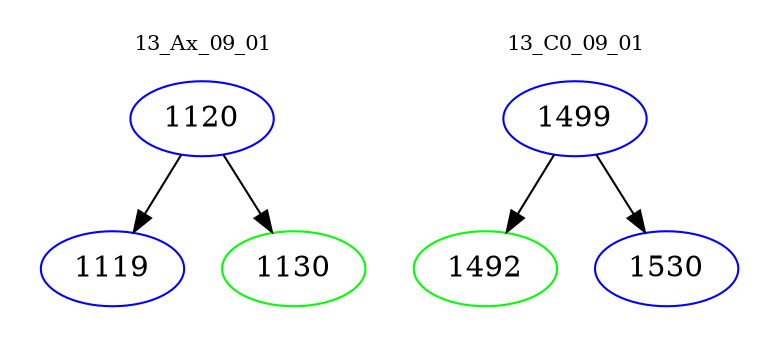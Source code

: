 digraph{
subgraph cluster_0 {
color = white
label = "13_Ax_09_01";
fontsize=10;
T0_1120 [label="1120", color="blue"]
T0_1120 -> T0_1119 [color="black"]
T0_1119 [label="1119", color="blue"]
T0_1120 -> T0_1130 [color="black"]
T0_1130 [label="1130", color="green"]
}
subgraph cluster_1 {
color = white
label = "13_C0_09_01";
fontsize=10;
T1_1499 [label="1499", color="blue"]
T1_1499 -> T1_1492 [color="black"]
T1_1492 [label="1492", color="green"]
T1_1499 -> T1_1530 [color="black"]
T1_1530 [label="1530", color="blue"]
}
}
